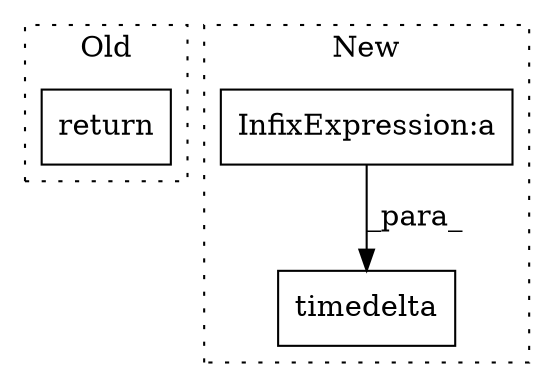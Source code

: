 digraph G {
subgraph cluster0 {
1 [label="return" a="41" s="1433" l="7" shape="box"];
label = "Old";
style="dotted";
}
subgraph cluster1 {
2 [label="timedelta" a="32" s="1193,1210" l="10,1" shape="box"];
3 [label="InfixExpression:a" a="27" s="1206" l="3" shape="box"];
label = "New";
style="dotted";
}
3 -> 2 [label="_para_"];
}
